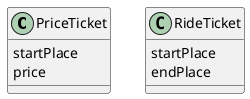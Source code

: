 @startuml
'https://plantuml.com/class-diagram

class PriceTicket {
startPlace
price
}

class RideTicket {
startPlace
endPlace
}




@enduml